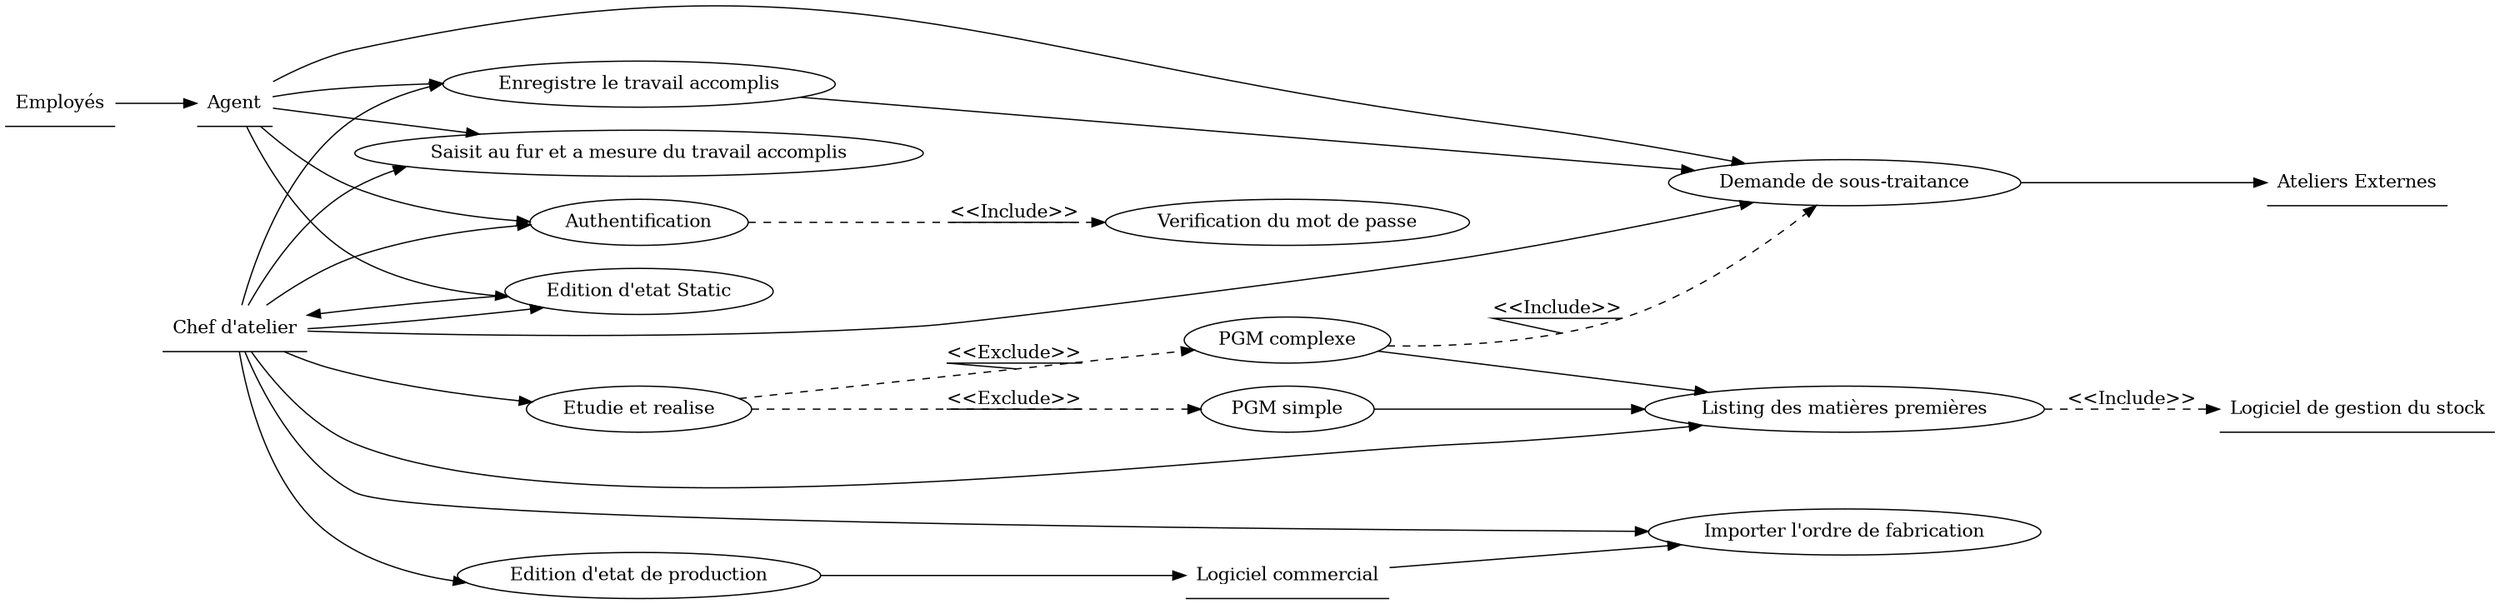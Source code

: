 digraph UseCaseDiagram {
    rankdir=LR;
    size="20";

    // Acteurs

    Chef [label="Chef d'atelier", shape=underline];
    LogicielCommercial [label="Logiciel commercial", shape=underline];
    LogicielStock [label="Logiciel de gestion du stock", shape=underline];
    AtelierExternes [label="Ateliers Externes", shape=underline];
    Agent [label="Agent", shape=underline];
    Employe [label="Employés", shape=underline];
  


    // Cas d'utilisation

    Importer [label="Importer l'ordre de fabrication", shape=ellipse];
    Suivis [label="Etudie et realise", shape=ellipse];
    PgmSimple [label="PGM simple", shape=ellipse];
    PgmComplexe [label="PGM complexe", shape=ellipse];
    Listing [label="Listing des matières premières", shape=ellipse];
    Soustraitance [label="Demande de sous-traitance", shape=ellipse];
    Saisie [label="Saisit au fur et a mesure du travail accomplis", shape=ellipse];
    Enregistre [label="Enregistre le travail accomplis", shape=ellipse];
    EtatdeProd [label="Edition d'etat de production", shape=ellipse];
    EtatStatic [label="Edition d'etat Static", shape=ellipse];
    Authentification [label="Authentification", shape=ellipse];
    MotdePasse [label="Verification du mot de passe", shape=ellipse];

    // Relations entre les acteurs et les cas d'utilisation
    LogicielCommercial -> Importer;
    Chef -> Importer;
    Chef -> Suivis;
    Suivis -> PgmSimple [label="<<Exclude>>" decorate=true style=dashed];
    Suivis -> PgmComplexe [label="<<Exclude>>" decorate=true style=dashed];
    PgmComplexe -> Soustraitance [label="<<Include>>" decorate=true style=dashed];
    Soustraitance -> AtelierExternes;
    PgmComplexe -> Listing;
    PgmSimple -> Listing;
    Chef -> Listing;
    Agent -> Soustraitance;
    Agent -> Saisie;
    Chef -> Saisie;
    Listing -> LogicielStock [label="<<Include>>" decorate=false style=dashed];
    Employe -> Agent;
    Chef -> EtatdeProd;
    Enregistre -> Soustraitance;
    Agent -> Enregistre;
    Chef -> Enregistre;
    Chef -> Soustraitance;
    Agent -> EtatStatic;
    Chef -> EtatStatic;
    Agent -> Authentification;
    Chef -> Authentification;
    Authentification -> MotdePasse [label="<<Include>>" decorate=true style=dashed];
    EtatStatic -> Chef;
    EtatdeProd -> LogicielCommercial;

    //[label="TEST" decorate=true style=dashed] pointiller type trait avec un texte sur la fleche
}
